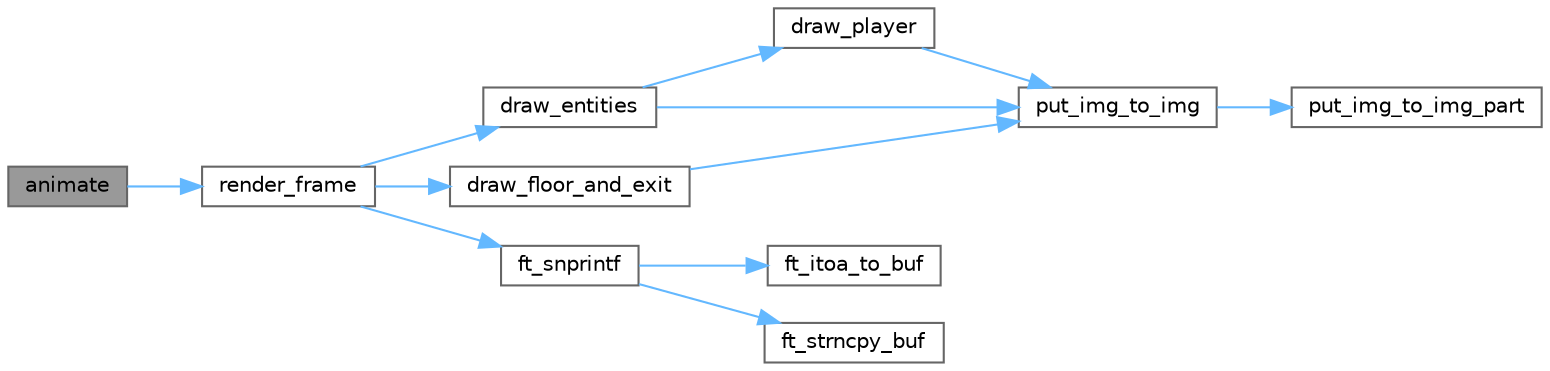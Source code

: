 digraph "animate"
{
 // INTERACTIVE_SVG=YES
 // LATEX_PDF_SIZE
  bgcolor="transparent";
  edge [fontname=Helvetica,fontsize=10,labelfontname=Helvetica,labelfontsize=10];
  node [fontname=Helvetica,fontsize=10,shape=box,height=0.2,width=0.4];
  rankdir="LR";
  Node1 [id="Node000001",label="animate",height=0.2,width=0.4,color="gray40", fillcolor="grey60", style="filled", fontcolor="black",tooltip="Handles game animation frames and state updates."];
  Node1 -> Node2 [id="edge1_Node000001_Node000002",color="steelblue1",style="solid",tooltip=" "];
  Node2 [id="Node000002",label="render_frame",height=0.2,width=0.4,color="grey40", fillcolor="white", style="filled",URL="$render__frame_8c.html#a1993af9d3ef98ee243dc29090916d5d0",tooltip="Renders a complete frame of the game."];
  Node2 -> Node3 [id="edge2_Node000002_Node000003",color="steelblue1",style="solid",tooltip=" "];
  Node3 [id="Node000003",label="draw_entities",height=0.2,width=0.4,color="grey40", fillcolor="white", style="filled",URL="$render__frame_8c.html#a2674e4d760f77422743efb41ef82fbc6",tooltip=" "];
  Node3 -> Node4 [id="edge3_Node000003_Node000004",color="steelblue1",style="solid",tooltip=" "];
  Node4 [id="Node000004",label="draw_player",height=0.2,width=0.4,color="grey40", fillcolor="white", style="filled",URL="$render__frame_8c.html#abf42a14b88e691bd08afbd4259321023",tooltip=" "];
  Node4 -> Node5 [id="edge4_Node000004_Node000005",color="steelblue1",style="solid",tooltip=" "];
  Node5 [id="Node000005",label="put_img_to_img",height=0.2,width=0.4,color="grey40", fillcolor="white", style="filled",URL="$render_8c.html#aad3ee8259cd6724ed31aa0c125c4121c",tooltip=" "];
  Node5 -> Node6 [id="edge5_Node000005_Node000006",color="steelblue1",style="solid",tooltip=" "];
  Node6 [id="Node000006",label="put_img_to_img_part",height=0.2,width=0.4,color="grey40", fillcolor="white", style="filled",URL="$render_8c.html#a884f430aa59a4defe5098ec9b1c3fba7",tooltip="Copies a sprite to the buffer image with transparency handling."];
  Node3 -> Node5 [id="edge6_Node000003_Node000005",color="steelblue1",style="solid",tooltip=" "];
  Node2 -> Node7 [id="edge7_Node000002_Node000007",color="steelblue1",style="solid",tooltip=" "];
  Node7 [id="Node000007",label="draw_floor_and_exit",height=0.2,width=0.4,color="grey40", fillcolor="white", style="filled",URL="$render__frame_8c.html#abfbc1999e5df01524a90cd078d982508",tooltip=" "];
  Node7 -> Node5 [id="edge8_Node000007_Node000005",color="steelblue1",style="solid",tooltip=" "];
  Node2 -> Node8 [id="edge9_Node000002_Node000008",color="steelblue1",style="solid",tooltip=" "];
  Node8 [id="Node000008",label="ft_snprintf",height=0.2,width=0.4,color="grey40", fillcolor="white", style="filled",URL="$ft__snprintf_8c.html#a68db9cc02f54dad4f0b1e09874383ff1",tooltip="Custom implementation of snprintf for integer and string conversion."];
  Node8 -> Node9 [id="edge10_Node000008_Node000009",color="steelblue1",style="solid",tooltip=" "];
  Node9 [id="Node000009",label="ft_itoa_to_buf",height=0.2,width=0.4,color="grey40", fillcolor="white", style="filled",URL="$ft__snprintf_8c.html#a03788c0f9878d830142dfc9ea1eef09c",tooltip=" "];
  Node8 -> Node10 [id="edge11_Node000008_Node000010",color="steelblue1",style="solid",tooltip=" "];
  Node10 [id="Node000010",label="ft_strncpy_buf",height=0.2,width=0.4,color="grey40", fillcolor="white", style="filled",URL="$ft__snprintf_8c.html#af9a50005500549b232e43c9f31356ac1",tooltip=" "];
}

